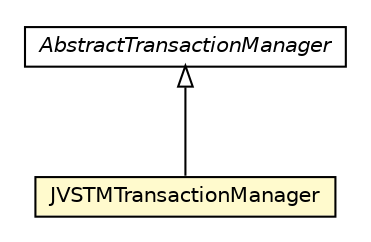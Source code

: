 #!/usr/local/bin/dot
#
# Class diagram 
# Generated by UMLGraph version 5.1 (http://www.umlgraph.org/)
#

digraph G {
	edge [fontname="Helvetica",fontsize=10,labelfontname="Helvetica",labelfontsize=10];
	node [fontname="Helvetica",fontsize=10,shape=plaintext];
	nodesep=0.25;
	ranksep=0.5;
	// pt.ist.fenixframework.core.AbstractTransactionManager
	c94441 [label=<<table title="pt.ist.fenixframework.core.AbstractTransactionManager" border="0" cellborder="1" cellspacing="0" cellpadding="2" port="p" href="../../core/AbstractTransactionManager.html">
		<tr><td><table border="0" cellspacing="0" cellpadding="1">
<tr><td align="center" balign="center"><font face="Helvetica-Oblique"> AbstractTransactionManager </font></td></tr>
		</table></td></tr>
		</table>>, fontname="Helvetica", fontcolor="black", fontsize=10.0];
	// pt.ist.fenixframework.backend.jvstm.JVSTMTransactionManager
	c94616 [label=<<table title="pt.ist.fenixframework.backend.jvstm.JVSTMTransactionManager" border="0" cellborder="1" cellspacing="0" cellpadding="2" port="p" bgcolor="lemonChiffon" href="./JVSTMTransactionManager.html">
		<tr><td><table border="0" cellspacing="0" cellpadding="1">
<tr><td align="center" balign="center"> JVSTMTransactionManager </td></tr>
		</table></td></tr>
		</table>>, fontname="Helvetica", fontcolor="black", fontsize=10.0];
	//pt.ist.fenixframework.backend.jvstm.JVSTMTransactionManager extends pt.ist.fenixframework.core.AbstractTransactionManager
	c94441:p -> c94616:p [dir=back,arrowtail=empty];
}

